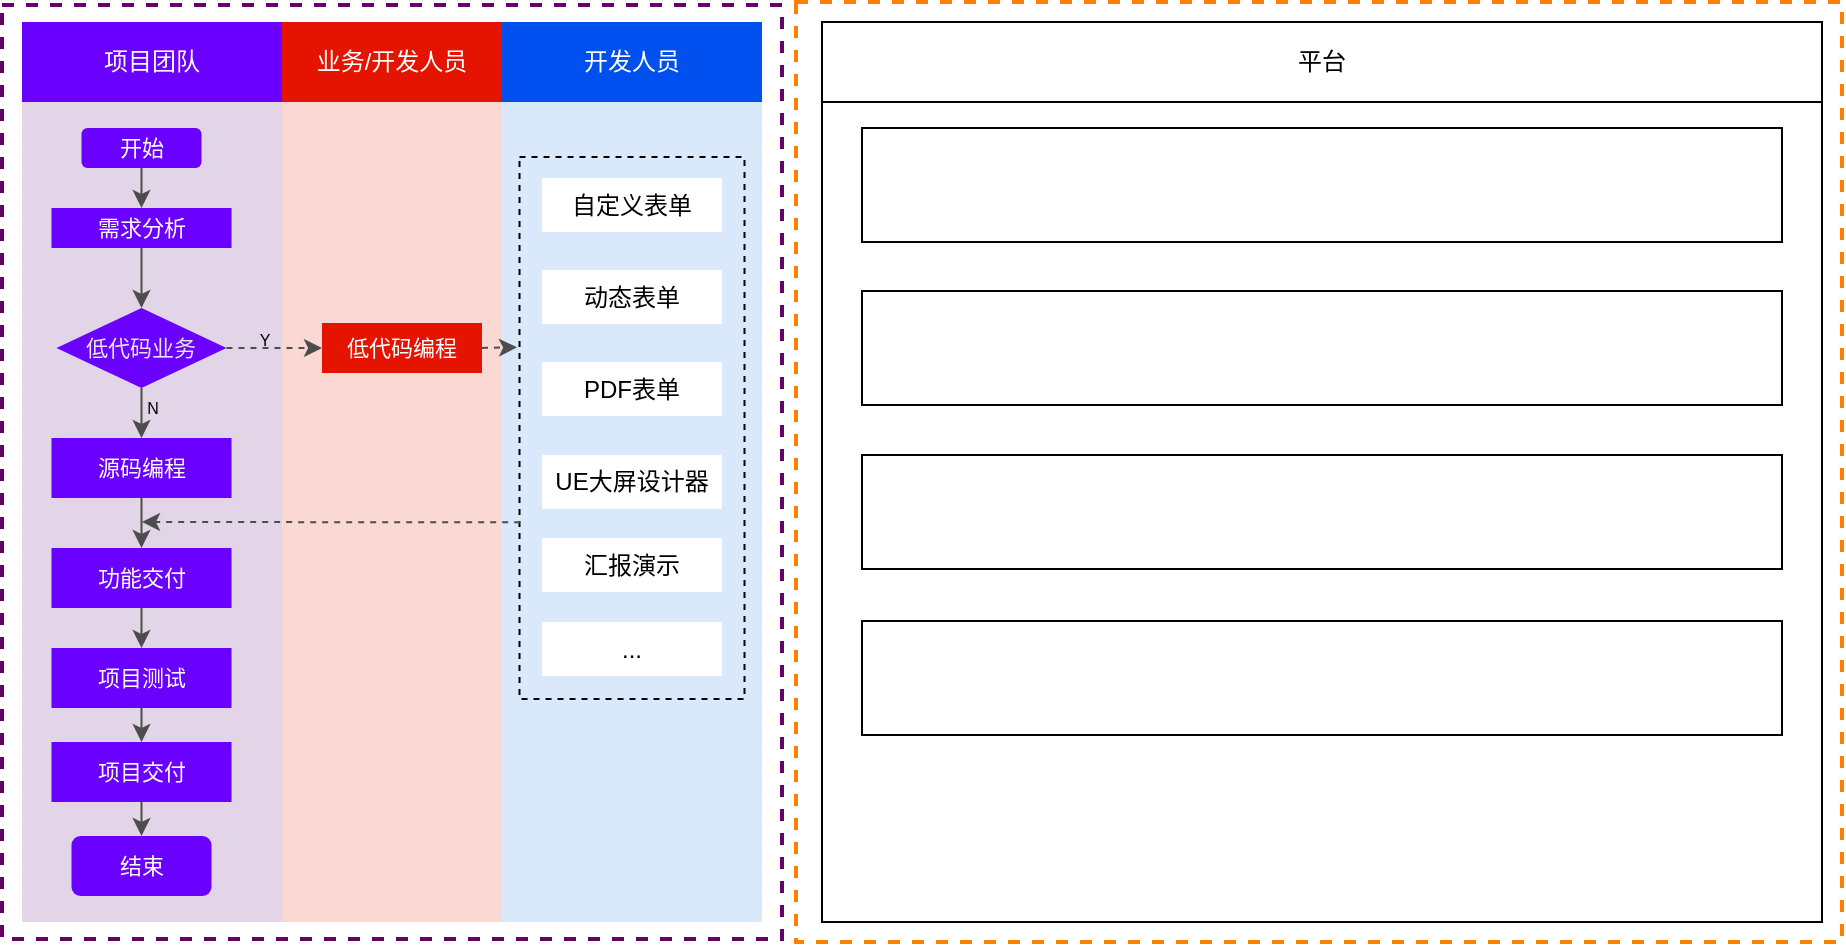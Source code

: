 <mxfile version="24.2.3" type="github">
  <diagram name="第 1 页" id="_vYEV3_HqbD5oskshCf3">
    <mxGraphModel dx="2261" dy="780" grid="1" gridSize="10" guides="1" tooltips="1" connect="1" arrows="1" fold="1" page="1" pageScale="1" pageWidth="827" pageHeight="1169" math="0" shadow="0">
      <root>
        <mxCell id="0" />
        <mxCell id="1" parent="0" />
        <mxCell id="oxlV8vseASiHhqJOPdih-1" value="" style="rounded=0;whiteSpace=wrap;html=1;fillColor=none;strokeColor=#660066;strokeWidth=2;dashed=1;" vertex="1" parent="1">
          <mxGeometry x="-80" y="341.5" width="390" height="467" as="geometry" />
        </mxCell>
        <mxCell id="oxlV8vseASiHhqJOPdih-2" value="业务/开发人员" style="rounded=0;whiteSpace=wrap;html=1;fillColor=#e51400;fontColor=#ffffff;strokeColor=none;" vertex="1" parent="1">
          <mxGeometry x="60" y="350" width="110" height="40" as="geometry" />
        </mxCell>
        <mxCell id="oxlV8vseASiHhqJOPdih-3" value="" style="rounded=0;whiteSpace=wrap;html=1;fillColor=#fad9d5;strokeColor=none;" vertex="1" parent="1">
          <mxGeometry x="60" y="390" width="110" height="410" as="geometry" />
        </mxCell>
        <mxCell id="oxlV8vseASiHhqJOPdih-4" value="项目团队" style="rounded=0;whiteSpace=wrap;html=1;fillColor=#6a00ff;strokeColor=none;fontColor=#ffffff;" vertex="1" parent="1">
          <mxGeometry x="-70" y="350" width="130" height="40" as="geometry" />
        </mxCell>
        <mxCell id="oxlV8vseASiHhqJOPdih-5" value="" style="rounded=0;whiteSpace=wrap;html=1;fillColor=#e1d5e7;strokeColor=none;" vertex="1" parent="1">
          <mxGeometry x="-70" y="390" width="130" height="410" as="geometry" />
        </mxCell>
        <mxCell id="oxlV8vseASiHhqJOPdih-6" value="开始" style="rounded=1;whiteSpace=wrap;html=1;strokeColor=none;fontSize=11;fillColor=#6a00ff;fontColor=#ffffff;" vertex="1" parent="1">
          <mxGeometry x="-40.25" y="403" width="60" height="20" as="geometry" />
        </mxCell>
        <mxCell id="oxlV8vseASiHhqJOPdih-7" value="&lt;font color=&quot;#e6e6e6&quot; style=&quot;font-size: 11px;&quot;&gt;低代码业务&lt;/font&gt;" style="rhombus;whiteSpace=wrap;html=1;strokeColor=none;fontSize=11;fillColor=#6a00ff;fontColor=#ffffff;" vertex="1" parent="1">
          <mxGeometry x="-52.75" y="493" width="85" height="40" as="geometry" />
        </mxCell>
        <mxCell id="oxlV8vseASiHhqJOPdih-8" value="需求分析" style="rounded=0;whiteSpace=wrap;html=1;strokeColor=none;fontSize=11;fillColor=#6a00ff;fontColor=#ffffff;" vertex="1" parent="1">
          <mxGeometry x="-55.25" y="443" width="90" height="20" as="geometry" />
        </mxCell>
        <mxCell id="oxlV8vseASiHhqJOPdih-9" value="结束" style="rounded=1;whiteSpace=wrap;html=1;strokeColor=none;fontSize=11;fillColor=#6a00ff;fontColor=#ffffff;" vertex="1" parent="1">
          <mxGeometry x="-45.25" y="757" width="70" height="30" as="geometry" />
        </mxCell>
        <mxCell id="oxlV8vseASiHhqJOPdih-10" value="项目测试" style="rounded=0;whiteSpace=wrap;html=1;strokeColor=none;fontSize=11;fillColor=#6a00ff;fontColor=#ffffff;" vertex="1" parent="1">
          <mxGeometry x="-55.25" y="663" width="90" height="30" as="geometry" />
        </mxCell>
        <mxCell id="oxlV8vseASiHhqJOPdih-11" value="源码编程" style="rounded=0;whiteSpace=wrap;html=1;strokeColor=none;fontSize=11;fillColor=#6a00ff;fontColor=#ffffff;" vertex="1" parent="1">
          <mxGeometry x="-55.25" y="558" width="90" height="30" as="geometry" />
        </mxCell>
        <mxCell id="oxlV8vseASiHhqJOPdih-12" value="项目交付" style="rounded=0;whiteSpace=wrap;html=1;strokeColor=none;fontSize=11;fillColor=#6a00ff;fontColor=#ffffff;" vertex="1" parent="1">
          <mxGeometry x="-55.25" y="710" width="90" height="30" as="geometry" />
        </mxCell>
        <mxCell id="oxlV8vseASiHhqJOPdih-13" value="" style="endArrow=classic;html=1;rounded=0;strokeColor=#4D4D4D;" edge="1" parent="1" source="oxlV8vseASiHhqJOPdih-6" target="oxlV8vseASiHhqJOPdih-8">
          <mxGeometry width="50" height="50" relative="1" as="geometry">
            <mxPoint x="184.75" y="543" as="sourcePoint" />
            <mxPoint x="234.75" y="493" as="targetPoint" />
          </mxGeometry>
        </mxCell>
        <mxCell id="oxlV8vseASiHhqJOPdih-14" value="" style="endArrow=classic;html=1;rounded=0;exitX=0.5;exitY=1;exitDx=0;exitDy=0;entryX=0.5;entryY=0;entryDx=0;entryDy=0;strokeColor=#4D4D4D;" edge="1" parent="1" source="oxlV8vseASiHhqJOPdih-8" target="oxlV8vseASiHhqJOPdih-7">
          <mxGeometry width="50" height="50" relative="1" as="geometry">
            <mxPoint x="-10.49" y="483" as="sourcePoint" />
            <mxPoint x="-10.49" y="503" as="targetPoint" />
          </mxGeometry>
        </mxCell>
        <mxCell id="oxlV8vseASiHhqJOPdih-15" value="" style="endArrow=classic;html=1;rounded=0;exitX=0.5;exitY=1;exitDx=0;exitDy=0;strokeColor=#4D4D4D;" edge="1" parent="1" source="oxlV8vseASiHhqJOPdih-7" target="oxlV8vseASiHhqJOPdih-11">
          <mxGeometry width="50" height="50" relative="1" as="geometry">
            <mxPoint x="-0.25" y="493" as="sourcePoint" />
            <mxPoint x="-0.25" y="513" as="targetPoint" />
          </mxGeometry>
        </mxCell>
        <mxCell id="oxlV8vseASiHhqJOPdih-16" value="N" style="edgeLabel;html=1;align=center;verticalAlign=middle;resizable=0;points=[];labelBackgroundColor=none;fontSize=8;" vertex="1" connectable="0" parent="oxlV8vseASiHhqJOPdih-15">
          <mxGeometry x="-0.22" relative="1" as="geometry">
            <mxPoint x="5" as="offset" />
          </mxGeometry>
        </mxCell>
        <mxCell id="oxlV8vseASiHhqJOPdih-17" value="" style="endArrow=classic;html=1;rounded=0;exitX=0.5;exitY=1;exitDx=0;exitDy=0;entryX=0.5;entryY=0;entryDx=0;entryDy=0;strokeColor=#4D4D4D;" edge="1" parent="1" source="oxlV8vseASiHhqJOPdih-11" target="oxlV8vseASiHhqJOPdih-20">
          <mxGeometry width="50" height="50" relative="1" as="geometry">
            <mxPoint x="-0.25" y="563" as="sourcePoint" />
            <mxPoint x="-0.25" y="593" as="targetPoint" />
          </mxGeometry>
        </mxCell>
        <mxCell id="oxlV8vseASiHhqJOPdih-18" value="" style="endArrow=classic;html=1;rounded=0;exitX=0.5;exitY=1;exitDx=0;exitDy=0;entryX=0.5;entryY=0;entryDx=0;entryDy=0;strokeColor=#4D4D4D;" edge="1" parent="1" source="oxlV8vseASiHhqJOPdih-10" target="oxlV8vseASiHhqJOPdih-12">
          <mxGeometry width="50" height="50" relative="1" as="geometry">
            <mxPoint x="-0.25" y="623" as="sourcePoint" />
            <mxPoint x="-0.25" y="653" as="targetPoint" />
          </mxGeometry>
        </mxCell>
        <mxCell id="oxlV8vseASiHhqJOPdih-19" value="" style="endArrow=classic;html=1;rounded=0;exitX=0.5;exitY=1;exitDx=0;exitDy=0;entryX=0.5;entryY=0;entryDx=0;entryDy=0;strokeColor=#4D4D4D;" edge="1" parent="1" source="oxlV8vseASiHhqJOPdih-12" target="oxlV8vseASiHhqJOPdih-9">
          <mxGeometry width="50" height="50" relative="1" as="geometry">
            <mxPoint x="-0.25" y="683" as="sourcePoint" />
            <mxPoint x="-0.25" y="703" as="targetPoint" />
          </mxGeometry>
        </mxCell>
        <mxCell id="oxlV8vseASiHhqJOPdih-20" value="功能交付" style="rounded=0;whiteSpace=wrap;html=1;strokeColor=none;fontSize=11;fillColor=#6a00ff;fontColor=#ffffff;" vertex="1" parent="1">
          <mxGeometry x="-55.25" y="613" width="90" height="30" as="geometry" />
        </mxCell>
        <mxCell id="oxlV8vseASiHhqJOPdih-21" value="" style="endArrow=classic;html=1;rounded=0;exitX=0.5;exitY=1;exitDx=0;exitDy=0;entryX=0.5;entryY=0;entryDx=0;entryDy=0;strokeColor=#4D4D4D;" edge="1" parent="1" source="oxlV8vseASiHhqJOPdih-20" target="oxlV8vseASiHhqJOPdih-10">
          <mxGeometry width="50" height="50" relative="1" as="geometry">
            <mxPoint x="-10.49" y="643" as="sourcePoint" />
            <mxPoint x="-10.49" y="660" as="targetPoint" />
          </mxGeometry>
        </mxCell>
        <mxCell id="oxlV8vseASiHhqJOPdih-22" value="低代码编程" style="rounded=0;whiteSpace=wrap;html=1;fillColor=#e51400;fontColor=#ffffff;strokeColor=none;fontSize=11;" vertex="1" parent="1">
          <mxGeometry x="80" y="500.5" width="80" height="25" as="geometry" />
        </mxCell>
        <mxCell id="oxlV8vseASiHhqJOPdih-23" value="" style="endArrow=classic;html=1;rounded=0;entryX=0;entryY=0.5;entryDx=0;entryDy=0;exitX=1;exitY=0.5;exitDx=0;exitDy=0;strokeColor=#4D4D4D;dashed=1;" edge="1" parent="1" source="oxlV8vseASiHhqJOPdih-7" target="oxlV8vseASiHhqJOPdih-22">
          <mxGeometry width="50" height="50" relative="1" as="geometry">
            <mxPoint x="25" y="490" as="sourcePoint" />
            <mxPoint x="25" y="510" as="targetPoint" />
          </mxGeometry>
        </mxCell>
        <mxCell id="oxlV8vseASiHhqJOPdih-24" value="Y" style="edgeLabel;html=1;align=center;verticalAlign=middle;resizable=0;points=[];labelBackgroundColor=none;fontSize=8;" vertex="1" connectable="0" parent="oxlV8vseASiHhqJOPdih-23">
          <mxGeometry x="-0.455" relative="1" as="geometry">
            <mxPoint x="5" y="-4" as="offset" />
          </mxGeometry>
        </mxCell>
        <mxCell id="oxlV8vseASiHhqJOPdih-25" value="开发人员" style="rounded=0;whiteSpace=wrap;html=1;fillColor=#0050ef;fontColor=#ffffff;strokeColor=none;" vertex="1" parent="1">
          <mxGeometry x="170" y="350" width="130" height="40" as="geometry" />
        </mxCell>
        <mxCell id="oxlV8vseASiHhqJOPdih-26" value="" style="rounded=0;whiteSpace=wrap;html=1;fillColor=#dae8fc;strokeColor=none;" vertex="1" parent="1">
          <mxGeometry x="170" y="390" width="130" height="410" as="geometry" />
        </mxCell>
        <mxCell id="oxlV8vseASiHhqJOPdih-27" value="自定义表单" style="rounded=0;whiteSpace=wrap;html=1;strokeColor=none;" vertex="1" parent="1">
          <mxGeometry x="190" y="428" width="90" height="27" as="geometry" />
        </mxCell>
        <mxCell id="oxlV8vseASiHhqJOPdih-28" value="动态表单" style="rounded=0;whiteSpace=wrap;html=1;strokeColor=none;" vertex="1" parent="1">
          <mxGeometry x="190" y="474" width="90" height="27" as="geometry" />
        </mxCell>
        <mxCell id="oxlV8vseASiHhqJOPdih-29" value="PDF表单" style="rounded=0;whiteSpace=wrap;html=1;strokeColor=none;" vertex="1" parent="1">
          <mxGeometry x="190" y="520" width="90" height="27" as="geometry" />
        </mxCell>
        <mxCell id="oxlV8vseASiHhqJOPdih-30" value="UE大屏设计器" style="rounded=0;whiteSpace=wrap;html=1;strokeColor=none;" vertex="1" parent="1">
          <mxGeometry x="190" y="566.5" width="90" height="27" as="geometry" />
        </mxCell>
        <mxCell id="oxlV8vseASiHhqJOPdih-31" value="汇报演示" style="rounded=0;whiteSpace=wrap;html=1;strokeColor=none;" vertex="1" parent="1">
          <mxGeometry x="190" y="608" width="90" height="27" as="geometry" />
        </mxCell>
        <mxCell id="oxlV8vseASiHhqJOPdih-32" value="..." style="rounded=0;whiteSpace=wrap;html=1;strokeColor=none;" vertex="1" parent="1">
          <mxGeometry x="190" y="650" width="90" height="27" as="geometry" />
        </mxCell>
        <mxCell id="oxlV8vseASiHhqJOPdih-33" value="" style="rounded=0;whiteSpace=wrap;html=1;fillColor=none;dashed=1;" vertex="1" parent="1">
          <mxGeometry x="178.75" y="417.5" width="112.5" height="271" as="geometry" />
        </mxCell>
        <mxCell id="oxlV8vseASiHhqJOPdih-34" value="" style="endArrow=classic;html=1;rounded=0;entryX=-0.011;entryY=0.351;entryDx=0;entryDy=0;exitX=1;exitY=0.5;exitDx=0;exitDy=0;strokeColor=#4D4D4D;entryPerimeter=0;dashed=1;" edge="1" parent="1" source="oxlV8vseASiHhqJOPdih-22" target="oxlV8vseASiHhqJOPdih-33">
          <mxGeometry width="50" height="50" relative="1" as="geometry">
            <mxPoint x="42" y="523" as="sourcePoint" />
            <mxPoint x="90" y="523" as="targetPoint" />
          </mxGeometry>
        </mxCell>
        <mxCell id="oxlV8vseASiHhqJOPdih-35" value="" style="endArrow=classic;html=1;rounded=0;exitX=0.003;exitY=0.674;exitDx=0;exitDy=0;strokeColor=#4D4D4D;exitPerimeter=0;dashed=1;" edge="1" parent="1" source="oxlV8vseASiHhqJOPdih-33">
          <mxGeometry width="50" height="50" relative="1" as="geometry">
            <mxPoint y="598" as="sourcePoint" />
            <mxPoint x="-10" y="600" as="targetPoint" />
          </mxGeometry>
        </mxCell>
        <mxCell id="oxlV8vseASiHhqJOPdih-36" value="" style="rounded=0;whiteSpace=wrap;html=1;fillColor=none;strokeColor=#FF8000;strokeWidth=2;dashed=1;" vertex="1" parent="1">
          <mxGeometry x="317" y="340" width="523" height="470" as="geometry" />
        </mxCell>
        <mxCell id="oxlV8vseASiHhqJOPdih-37" value="平台" style="rounded=0;whiteSpace=wrap;html=1;" vertex="1" parent="1">
          <mxGeometry x="330" y="350" width="500" height="40" as="geometry" />
        </mxCell>
        <mxCell id="oxlV8vseASiHhqJOPdih-38" value="" style="rounded=0;whiteSpace=wrap;html=1;" vertex="1" parent="1">
          <mxGeometry x="330" y="390" width="500" height="410" as="geometry" />
        </mxCell>
        <mxCell id="oxlV8vseASiHhqJOPdih-39" value="" style="rounded=0;whiteSpace=wrap;html=1;" vertex="1" parent="1">
          <mxGeometry x="350" y="403" width="460" height="57" as="geometry" />
        </mxCell>
        <mxCell id="oxlV8vseASiHhqJOPdih-40" value="" style="rounded=0;whiteSpace=wrap;html=1;" vertex="1" parent="1">
          <mxGeometry x="350" y="484.5" width="460" height="57" as="geometry" />
        </mxCell>
        <mxCell id="oxlV8vseASiHhqJOPdih-41" value="" style="rounded=0;whiteSpace=wrap;html=1;" vertex="1" parent="1">
          <mxGeometry x="350" y="566.5" width="460" height="57" as="geometry" />
        </mxCell>
        <mxCell id="oxlV8vseASiHhqJOPdih-42" value="" style="rounded=0;whiteSpace=wrap;html=1;" vertex="1" parent="1">
          <mxGeometry x="350" y="649.5" width="460" height="57" as="geometry" />
        </mxCell>
      </root>
    </mxGraphModel>
  </diagram>
</mxfile>
